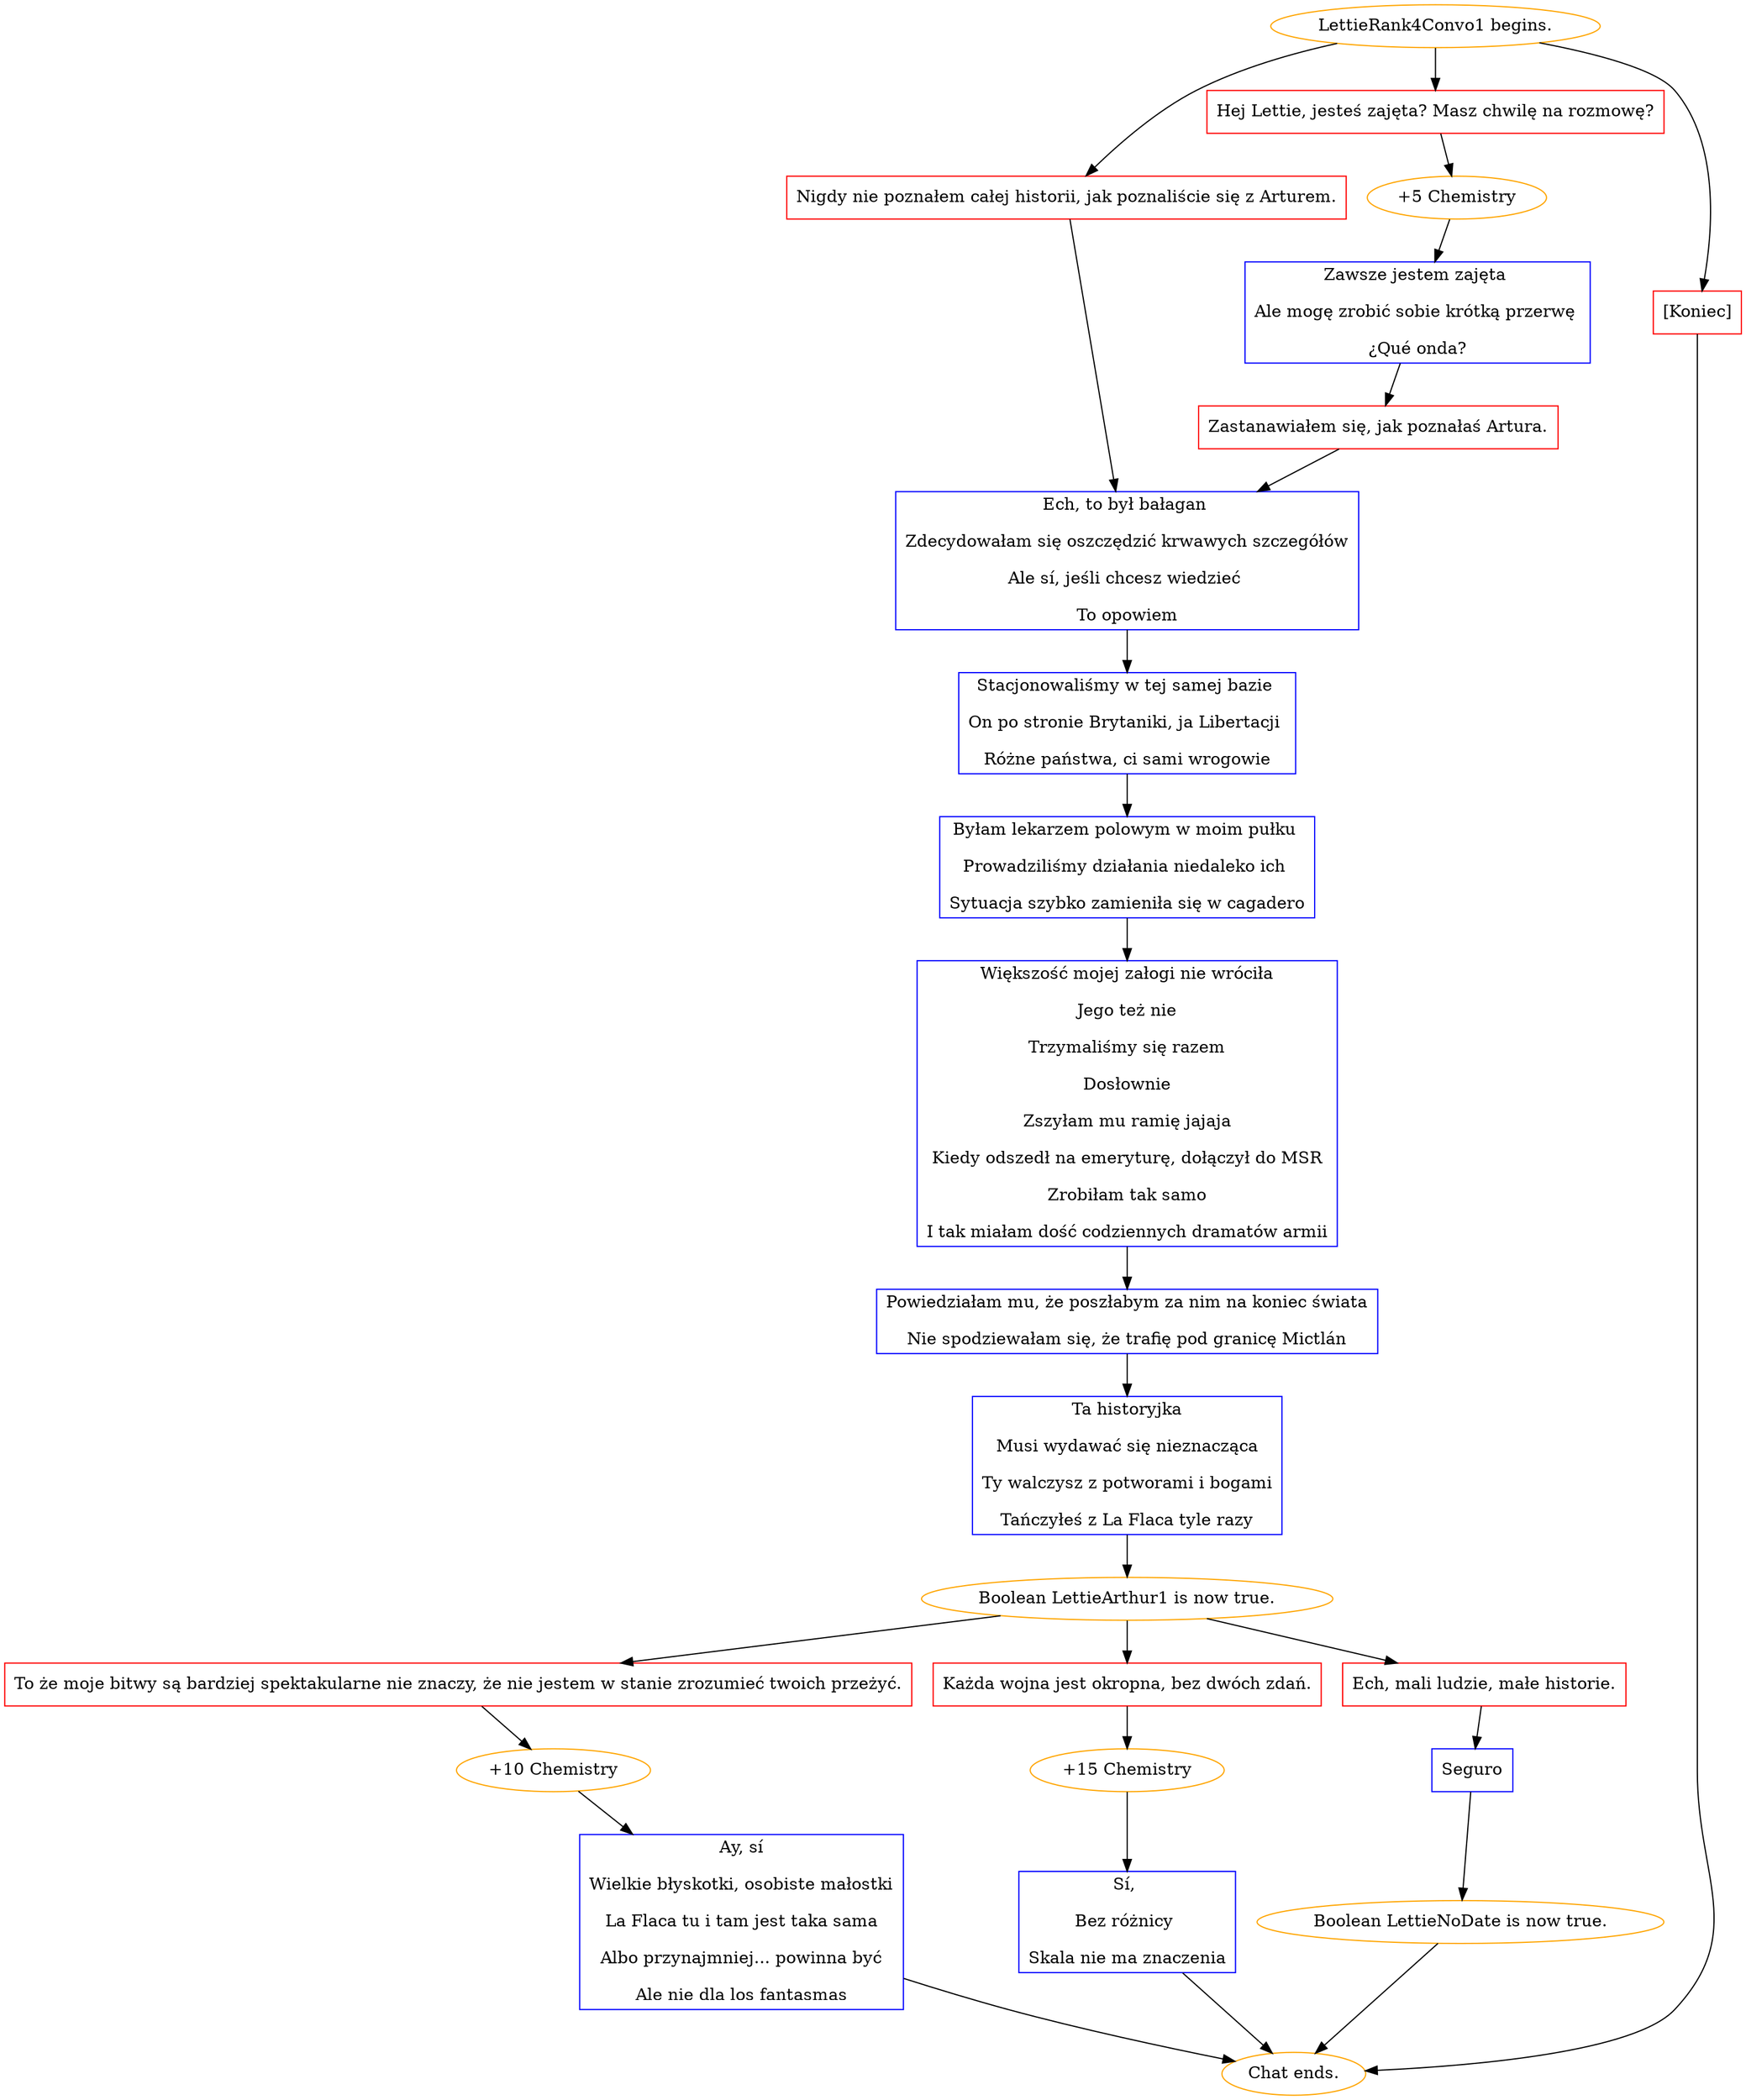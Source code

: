digraph {
	"LettieRank4Convo1 begins." [color=orange];
		"LettieRank4Convo1 begins." -> j1016567832;
		"LettieRank4Convo1 begins." -> j5056751;
		"LettieRank4Convo1 begins." -> j386906797;
	j1016567832 [label="Nigdy nie poznałem całej historii, jak poznaliście się z Arturem.",shape=box,color=red];
		j1016567832 -> j50148317;
	j5056751 [label="Hej Lettie, jesteś zajęta? Masz chwilę na rozmowę?",shape=box,color=red];
		j5056751 -> j1440891398;
	j386906797 [label="[Koniec]",shape=box,color=red];
		j386906797 -> "Chat ends.";
	j50148317 [label="Ech, to był bałagan 
Zdecydowałam się oszczędzić krwawych szczegółów
Ale sí, jeśli chcesz wiedzieć 
To opowiem",shape=box,color=blue];
		j50148317 -> j1943065480;
	j1440891398 [label="+5 Chemistry",color=orange];
		j1440891398 -> j1895990478;
	"Chat ends." [color=orange];
	j1943065480 [label="Stacjonowaliśmy w tej samej bazie 
On po stronie Brytaniki, ja Libertacji 
Różne państwa, ci sami wrogowie",shape=box,color=blue];
		j1943065480 -> j1801849356;
	j1895990478 [label="Zawsze jestem zajęta 
Ale mogę zrobić sobie krótką przerwę 
¿Qué onda?",shape=box,color=blue];
		j1895990478 -> j2040536949;
	j1801849356 [label="Byłam lekarzem polowym w moim pułku 
Prowadziliśmy działania niedaleko ich 
Sytuacja szybko zamieniła się w cagadero",shape=box,color=blue];
		j1801849356 -> j994176872;
	j2040536949 [label="Zastanawiałem się, jak poznałaś Artura.",shape=box,color=red];
		j2040536949 -> j50148317;
	j994176872 [label="Większość mojej załogi nie wróciła
Jego też nie
Trzymaliśmy się razem
Dosłownie
Zszyłam mu ramię jajaja
Kiedy odszedł na emeryturę, dołączył do MSR
Zrobiłam tak samo
I tak miałam dość codziennych dramatów armii",shape=box,color=blue];
		j994176872 -> j1829925074;
	j1829925074 [label="Powiedziałam mu, że poszłabym za nim na koniec świata
Nie spodziewałam się, że trafię pod granicę Mictlán",shape=box,color=blue];
		j1829925074 -> j973921975;
	j973921975 [label="Ta historyjka
Musi wydawać się nieznacząca
Ty walczysz z potworami i bogami
Tańczyłeś z La Flaca tyle razy",shape=box,color=blue];
		j973921975 -> j3207784194;
	j3207784194 [label="Boolean LettieArthur1 is now true.",color=orange];
		j3207784194 -> j1435857319;
		j3207784194 -> j3060927912;
		j3207784194 -> j714984993;
	j1435857319 [label="To że moje bitwy są bardziej spektakularne nie znaczy, że nie jestem w stanie zrozumieć twoich przeżyć.",shape=box,color=red];
		j1435857319 -> j460924312;
	j3060927912 [label="Każda wojna jest okropna, bez dwóch zdań.",shape=box,color=red];
		j3060927912 -> j1856084335;
	j714984993 [label="Ech, mali ludzie, małe historie.",shape=box,color=red];
		j714984993 -> j4124326144;
	j460924312 [label="+10 Chemistry",color=orange];
		j460924312 -> j3859427922;
	j1856084335 [label="+15 Chemistry",color=orange];
		j1856084335 -> j1356035464;
	j4124326144 [label="Seguro",shape=box,color=blue];
		j4124326144 -> j2703113057;
	j3859427922 [label="Ay, sí
Wielkie błyskotki, osobiste małostki
La Flaca tu i tam jest taka sama
Albo przynajmniej... powinna być
Ale nie dla los fantasmas",shape=box,color=blue];
		j3859427922 -> "Chat ends.";
	j1356035464 [label="Sí, 
Bez różnicy 
Skala nie ma znaczenia",shape=box,color=blue];
		j1356035464 -> "Chat ends.";
	j2703113057 [label="Boolean LettieNoDate is now true.",color=orange];
		j2703113057 -> "Chat ends.";
}